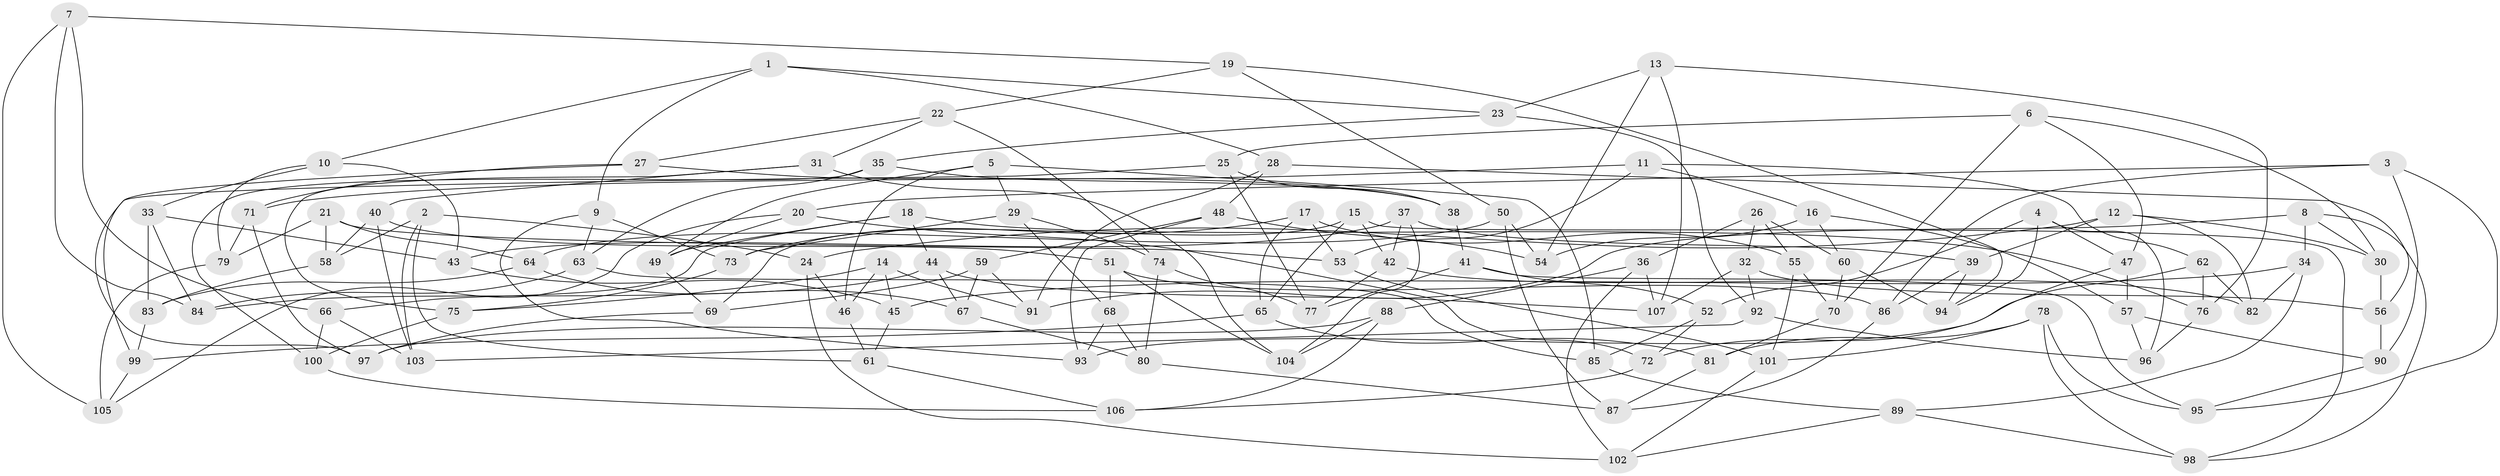 // Generated by graph-tools (version 1.1) at 2025/38/03/09/25 02:38:11]
// undirected, 107 vertices, 214 edges
graph export_dot {
graph [start="1"]
  node [color=gray90,style=filled];
  1;
  2;
  3;
  4;
  5;
  6;
  7;
  8;
  9;
  10;
  11;
  12;
  13;
  14;
  15;
  16;
  17;
  18;
  19;
  20;
  21;
  22;
  23;
  24;
  25;
  26;
  27;
  28;
  29;
  30;
  31;
  32;
  33;
  34;
  35;
  36;
  37;
  38;
  39;
  40;
  41;
  42;
  43;
  44;
  45;
  46;
  47;
  48;
  49;
  50;
  51;
  52;
  53;
  54;
  55;
  56;
  57;
  58;
  59;
  60;
  61;
  62;
  63;
  64;
  65;
  66;
  67;
  68;
  69;
  70;
  71;
  72;
  73;
  74;
  75;
  76;
  77;
  78;
  79;
  80;
  81;
  82;
  83;
  84;
  85;
  86;
  87;
  88;
  89;
  90;
  91;
  92;
  93;
  94;
  95;
  96;
  97;
  98;
  99;
  100;
  101;
  102;
  103;
  104;
  105;
  106;
  107;
  1 -- 23;
  1 -- 28;
  1 -- 9;
  1 -- 10;
  2 -- 61;
  2 -- 103;
  2 -- 58;
  2 -- 24;
  3 -- 95;
  3 -- 90;
  3 -- 20;
  3 -- 86;
  4 -- 96;
  4 -- 52;
  4 -- 47;
  4 -- 94;
  5 -- 49;
  5 -- 46;
  5 -- 85;
  5 -- 29;
  6 -- 70;
  6 -- 25;
  6 -- 30;
  6 -- 47;
  7 -- 66;
  7 -- 84;
  7 -- 19;
  7 -- 105;
  8 -- 30;
  8 -- 98;
  8 -- 34;
  8 -- 91;
  9 -- 73;
  9 -- 63;
  9 -- 93;
  10 -- 79;
  10 -- 33;
  10 -- 43;
  11 -- 53;
  11 -- 62;
  11 -- 16;
  11 -- 71;
  12 -- 30;
  12 -- 24;
  12 -- 39;
  12 -- 82;
  13 -- 107;
  13 -- 23;
  13 -- 76;
  13 -- 54;
  14 -- 75;
  14 -- 46;
  14 -- 91;
  14 -- 45;
  15 -- 65;
  15 -- 42;
  15 -- 69;
  15 -- 98;
  16 -- 57;
  16 -- 54;
  16 -- 60;
  17 -- 55;
  17 -- 53;
  17 -- 65;
  17 -- 73;
  18 -- 44;
  18 -- 49;
  18 -- 66;
  18 -- 76;
  19 -- 22;
  19 -- 50;
  19 -- 94;
  20 -- 105;
  20 -- 72;
  20 -- 49;
  21 -- 79;
  21 -- 64;
  21 -- 58;
  21 -- 53;
  22 -- 74;
  22 -- 31;
  22 -- 27;
  23 -- 92;
  23 -- 35;
  24 -- 46;
  24 -- 102;
  25 -- 99;
  25 -- 38;
  25 -- 77;
  26 -- 36;
  26 -- 60;
  26 -- 55;
  26 -- 32;
  27 -- 97;
  27 -- 71;
  27 -- 38;
  28 -- 91;
  28 -- 56;
  28 -- 48;
  29 -- 73;
  29 -- 74;
  29 -- 68;
  30 -- 56;
  31 -- 104;
  31 -- 40;
  31 -- 75;
  32 -- 92;
  32 -- 56;
  32 -- 107;
  33 -- 43;
  33 -- 84;
  33 -- 83;
  34 -- 82;
  34 -- 45;
  34 -- 89;
  35 -- 100;
  35 -- 38;
  35 -- 63;
  36 -- 107;
  36 -- 102;
  36 -- 88;
  37 -- 42;
  37 -- 39;
  37 -- 104;
  37 -- 43;
  38 -- 41;
  39 -- 86;
  39 -- 94;
  40 -- 51;
  40 -- 58;
  40 -- 103;
  41 -- 52;
  41 -- 77;
  41 -- 95;
  42 -- 82;
  42 -- 77;
  43 -- 45;
  44 -- 67;
  44 -- 84;
  44 -- 107;
  45 -- 61;
  46 -- 61;
  47 -- 57;
  47 -- 72;
  48 -- 59;
  48 -- 93;
  48 -- 54;
  49 -- 69;
  50 -- 54;
  50 -- 64;
  50 -- 87;
  51 -- 86;
  51 -- 104;
  51 -- 68;
  52 -- 85;
  52 -- 72;
  53 -- 101;
  55 -- 70;
  55 -- 101;
  56 -- 90;
  57 -- 96;
  57 -- 90;
  58 -- 83;
  59 -- 69;
  59 -- 67;
  59 -- 91;
  60 -- 94;
  60 -- 70;
  61 -- 106;
  62 -- 82;
  62 -- 93;
  62 -- 76;
  63 -- 85;
  63 -- 84;
  64 -- 83;
  64 -- 67;
  65 -- 99;
  65 -- 81;
  66 -- 103;
  66 -- 100;
  67 -- 80;
  68 -- 93;
  68 -- 80;
  69 -- 97;
  70 -- 81;
  71 -- 97;
  71 -- 79;
  72 -- 106;
  73 -- 75;
  74 -- 80;
  74 -- 77;
  75 -- 100;
  76 -- 96;
  78 -- 81;
  78 -- 95;
  78 -- 98;
  78 -- 101;
  79 -- 105;
  80 -- 87;
  81 -- 87;
  83 -- 99;
  85 -- 89;
  86 -- 87;
  88 -- 97;
  88 -- 104;
  88 -- 106;
  89 -- 102;
  89 -- 98;
  90 -- 95;
  92 -- 96;
  92 -- 103;
  99 -- 105;
  100 -- 106;
  101 -- 102;
}
